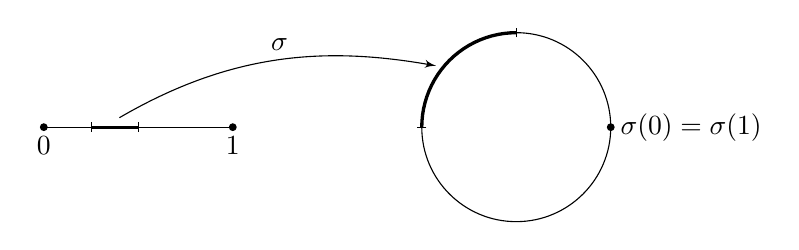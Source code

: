 \begin{tikzpicture}[scale=0.6]
  \draw[] (0,0) circle (2cm);
  \draw[very thick, domain=90:180] plot({2*cos(\x)}, {2*sin(\x)});
  \draw[-latex'] (-8.4,.2) .. controls (-6,1.6) and (-4,1.7) .. 
    node[above] {$\sigma$} (-1.7,1.3);
  \node[below] at (-10,0) {$0$};
  \node[below] at (-6,0) {$1$};
  \node[right] at (2,0) {$\sigma(0)=\sigma(1)$};
  \draw (-10,0) -- (-6,0);
  \draw[very thick] (-9,0) -- (-8,0);
  \draw[only marks,mark=*, mark size=2pt] plot 
    coordinates{(-10,0) (-6,0) (2,0)};
% tiks
    \draw[very thin] (-9,-.1)--(-9,.1);
    \draw[very thin] (-8,-.1)--(-8,.1);
    \draw[very thin] (0,1.9)--(0,2.1);
    \draw[very thin] (-1.9,0)--(-2.1,0);

\end{tikzpicture}
